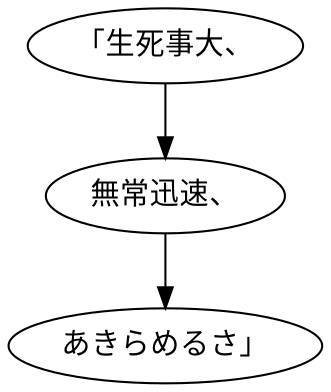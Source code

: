 digraph graph7681 {
	node0 [label="「生死事大、"];
	node1 [label="無常迅速、"];
	node2 [label="あきらめるさ」"];
	node0 -> node1;
	node1 -> node2;
}
